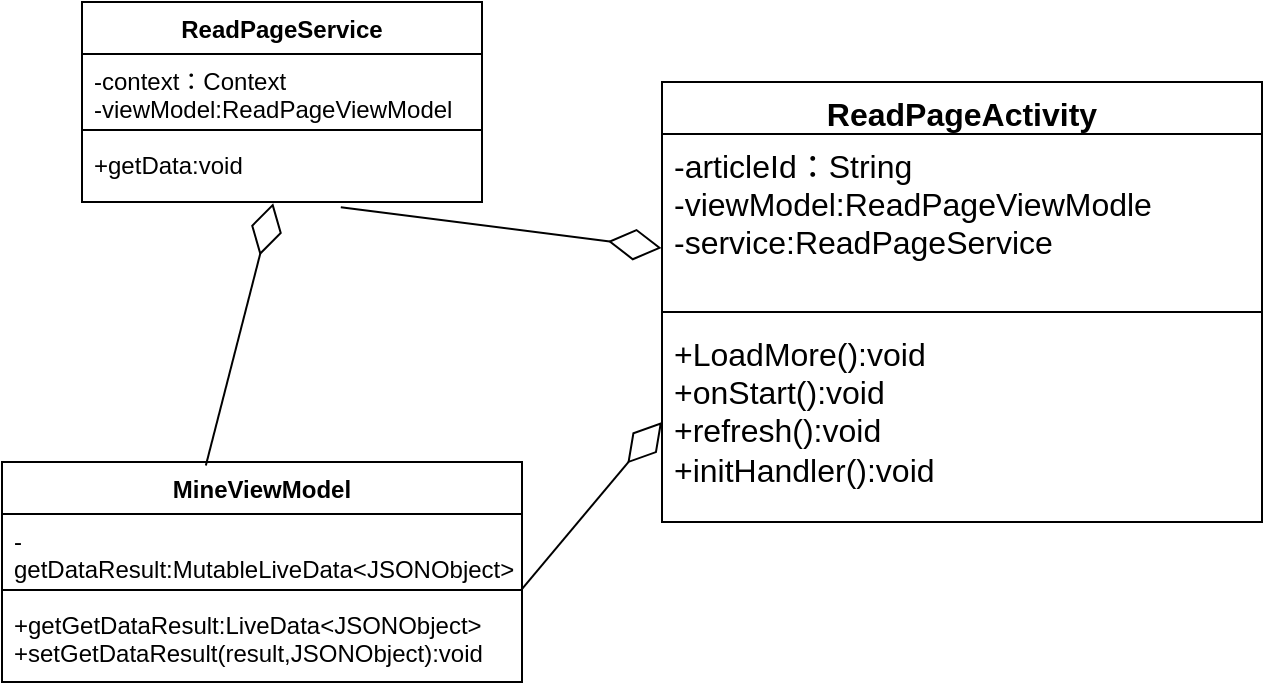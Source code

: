 <mxfile version="21.3.4" type="github">
  <diagram name="第 1 页" id="lJOGEY3J5ZUt8fTncmKx">
    <mxGraphModel dx="2327" dy="844" grid="1" gridSize="10" guides="1" tooltips="1" connect="1" arrows="1" fold="1" page="1" pageScale="1" pageWidth="827" pageHeight="1169" math="0" shadow="0">
      <root>
        <mxCell id="0" />
        <mxCell id="1" parent="0" />
        <mxCell id="aTONPZoy_-JfOI2p1esL-1" value="ReadPageService" style="swimlane;fontStyle=1;align=center;verticalAlign=top;childLayout=stackLayout;horizontal=1;startSize=26;horizontalStack=0;resizeParent=1;resizeParentMax=0;resizeLast=0;collapsible=1;marginBottom=0;whiteSpace=wrap;html=1;container=0;" parent="1" vertex="1">
          <mxGeometry x="-270" y="50" width="200" height="100" as="geometry" />
        </mxCell>
        <mxCell id="aTONPZoy_-JfOI2p1esL-11" value="MineViewModel" style="swimlane;fontStyle=1;align=center;verticalAlign=top;childLayout=stackLayout;horizontal=1;startSize=26;horizontalStack=0;resizeParent=1;resizeParentMax=0;resizeLast=0;collapsible=1;marginBottom=0;whiteSpace=wrap;html=1;container=0;" parent="1" vertex="1">
          <mxGeometry x="-310" y="280" width="260" height="110" as="geometry" />
        </mxCell>
        <mxCell id="aTONPZoy_-JfOI2p1esL-21" value="" style="endArrow=diamondThin;endFill=0;endSize=24;html=1;rounded=0;exitX=0.392;exitY=0.016;exitDx=0;exitDy=0;exitPerimeter=0;entryX=0.478;entryY=1.019;entryDx=0;entryDy=0;entryPerimeter=0;" parent="1" source="aTONPZoy_-JfOI2p1esL-11" target="aTONPZoy_-JfOI2p1esL-4" edge="1">
          <mxGeometry width="160" relative="1" as="geometry">
            <mxPoint x="160" y="220" as="sourcePoint" />
            <mxPoint x="320" y="220" as="targetPoint" />
          </mxGeometry>
        </mxCell>
        <mxCell id="-WbpyqSWKeLSuw5A2hzY-1" value="ReadPageActivity" style="swimlane;fontStyle=1;align=center;verticalAlign=top;childLayout=stackLayout;horizontal=1;startSize=26;horizontalStack=0;resizeParent=1;resizeParentMax=0;resizeLast=0;collapsible=1;marginBottom=0;whiteSpace=wrap;html=1;fontSize=16;container=0;" vertex="1" parent="1">
          <mxGeometry x="20" y="90" width="300" height="220" as="geometry" />
        </mxCell>
        <mxCell id="-WbpyqSWKeLSuw5A2hzY-2" value="-articleId：String&lt;br&gt;-viewModel:ReadPageViewModle&lt;br&gt;-service:ReadPageService" style="text;strokeColor=none;fillColor=none;align=left;verticalAlign=top;spacingLeft=4;spacingRight=4;overflow=hidden;rotatable=0;points=[[0,0.5],[1,0.5]];portConstraint=eastwest;whiteSpace=wrap;html=1;fontSize=16;container=0;" vertex="1" parent="-WbpyqSWKeLSuw5A2hzY-1">
          <mxGeometry y="26" width="300" height="84" as="geometry" />
        </mxCell>
        <mxCell id="-WbpyqSWKeLSuw5A2hzY-3" value="" style="line;strokeWidth=1;fillColor=none;align=left;verticalAlign=middle;spacingTop=-1;spacingLeft=3;spacingRight=3;rotatable=0;labelPosition=right;points=[];portConstraint=eastwest;strokeColor=inherit;fontSize=16;container=0;" vertex="1" parent="-WbpyqSWKeLSuw5A2hzY-1">
          <mxGeometry y="110" width="300" height="10" as="geometry" />
        </mxCell>
        <mxCell id="-WbpyqSWKeLSuw5A2hzY-4" value="+LoadMore():void&lt;br&gt;+onStart():void&lt;br&gt;+refresh():void&lt;br&gt;+initHandler():void" style="text;strokeColor=none;fillColor=none;align=left;verticalAlign=top;spacingLeft=4;spacingRight=4;overflow=hidden;rotatable=0;points=[[0,0.5],[1,0.5]];portConstraint=eastwest;whiteSpace=wrap;html=1;fontSize=16;container=0;" vertex="1" parent="-WbpyqSWKeLSuw5A2hzY-1">
          <mxGeometry y="120" width="300" height="100" as="geometry" />
        </mxCell>
        <mxCell id="-WbpyqSWKeLSuw5A2hzY-5" value="" style="endArrow=diamondThin;endFill=0;endSize=24;html=1;rounded=0;fontSize=12;curved=1;exitX=0.647;exitY=1.081;exitDx=0;exitDy=0;exitPerimeter=0;entryX=-0.001;entryY=0.679;entryDx=0;entryDy=0;entryPerimeter=0;" edge="1" parent="1" source="aTONPZoy_-JfOI2p1esL-4" target="-WbpyqSWKeLSuw5A2hzY-2">
          <mxGeometry width="160" relative="1" as="geometry">
            <mxPoint x="-110" y="240" as="sourcePoint" />
            <mxPoint x="-50" y="240" as="targetPoint" />
          </mxGeometry>
        </mxCell>
        <mxCell id="-WbpyqSWKeLSuw5A2hzY-6" value="" style="endArrow=diamondThin;endFill=0;endSize=24;html=1;rounded=0;fontSize=12;curved=1;exitX=0.999;exitY=1.112;exitDx=0;exitDy=0;exitPerimeter=0;entryX=0;entryY=0.5;entryDx=0;entryDy=0;" edge="1" parent="1" source="aTONPZoy_-JfOI2p1esL-12" target="-WbpyqSWKeLSuw5A2hzY-4">
          <mxGeometry width="160" relative="1" as="geometry">
            <mxPoint x="-110" y="240" as="sourcePoint" />
            <mxPoint x="-60" y="430" as="targetPoint" />
          </mxGeometry>
        </mxCell>
        <mxCell id="aTONPZoy_-JfOI2p1esL-2" value="-context：Context&lt;br&gt;-viewModel:ReadPageViewModel" style="text;strokeColor=none;fillColor=none;align=left;verticalAlign=top;spacingLeft=4;spacingRight=4;overflow=hidden;rotatable=0;points=[[0,0.5],[1,0.5]];portConstraint=eastwest;whiteSpace=wrap;html=1;container=0;" parent="1" vertex="1">
          <mxGeometry x="-270" y="76" width="200" height="34" as="geometry" />
        </mxCell>
        <mxCell id="aTONPZoy_-JfOI2p1esL-3" value="" style="line;strokeWidth=1;fillColor=none;align=left;verticalAlign=middle;spacingTop=-1;spacingLeft=3;spacingRight=3;rotatable=0;labelPosition=right;points=[];portConstraint=eastwest;strokeColor=inherit;container=0;" parent="1" vertex="1">
          <mxGeometry x="-270" y="110" width="200" height="8" as="geometry" />
        </mxCell>
        <mxCell id="aTONPZoy_-JfOI2p1esL-4" value="+getData:void" style="text;strokeColor=none;fillColor=none;align=left;verticalAlign=top;spacingLeft=4;spacingRight=4;overflow=hidden;rotatable=0;points=[[0,0.5],[1,0.5]];portConstraint=eastwest;whiteSpace=wrap;html=1;container=0;" parent="1" vertex="1">
          <mxGeometry x="-270" y="118" width="200" height="32" as="geometry" />
        </mxCell>
        <mxCell id="aTONPZoy_-JfOI2p1esL-12" value="-getDataResult:MutableLiveData&amp;lt;JSONObject&amp;gt;" style="text;strokeColor=none;fillColor=none;align=left;verticalAlign=top;spacingLeft=4;spacingRight=4;overflow=hidden;rotatable=0;points=[[0,0.5],[1,0.5]];portConstraint=eastwest;whiteSpace=wrap;html=1;container=0;" parent="1" vertex="1">
          <mxGeometry x="-310" y="306" width="260" height="34" as="geometry" />
        </mxCell>
        <mxCell id="aTONPZoy_-JfOI2p1esL-13" value="" style="line;strokeWidth=1;fillColor=none;align=left;verticalAlign=middle;spacingTop=-1;spacingLeft=3;spacingRight=3;rotatable=0;labelPosition=right;points=[];portConstraint=eastwest;strokeColor=inherit;container=0;" parent="1" vertex="1">
          <mxGeometry x="-310" y="340" width="260" height="8" as="geometry" />
        </mxCell>
        <mxCell id="aTONPZoy_-JfOI2p1esL-14" value="+getGetDataResult:LiveData&amp;lt;JSONObject&amp;gt;&lt;br&gt;+setGetDataResult(result,JSONObject):void" style="text;strokeColor=none;fillColor=none;align=left;verticalAlign=top;spacingLeft=4;spacingRight=4;overflow=hidden;rotatable=0;points=[[0,0.5],[1,0.5]];portConstraint=eastwest;whiteSpace=wrap;html=1;container=0;" parent="1" vertex="1">
          <mxGeometry x="-310" y="348" width="260" height="42" as="geometry" />
        </mxCell>
      </root>
    </mxGraphModel>
  </diagram>
</mxfile>
